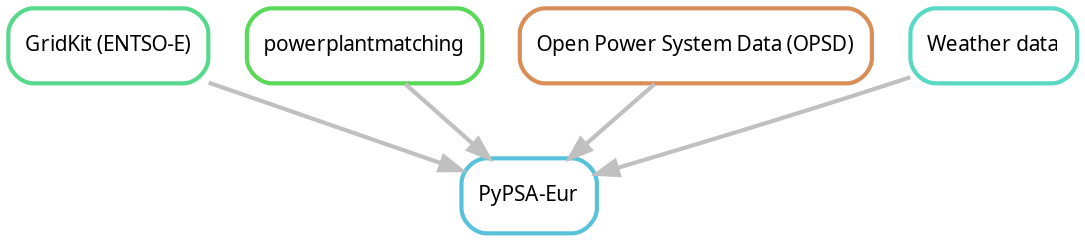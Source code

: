 digraph snakemake_dag {
    graph[bgcolor=white, margin=0];
    node[shape=box, style=rounded, fontname=sans,                 fontsize=10, penwidth=2];
    edge[penwidth=2, color=grey];
        0[label = "PyPSA-Eur", color = "0.53 0.6 0.85", style="rounded"];

        1[label = "GridKit (ENTSO-E)", color = "0.40 0.6 0.85", style="rounded"];
        2[label = "powerplantmatching", color = "0.33 0.6 0.85", style="rounded"];
        3[label = "Open Power System Data (OPSD)", color = "0.07 0.6 0.85", style="rounded"];
        4[label = "Weather data", color = "0.47 0.6 0.85", style="rounded"];

//        6[label = "Database", color = "0.00 0.6 0.85", style="rounded"];
//        7[label = "PSS/E", color = "0.13 0.6 0.85", style="rounded"];
//        8[label = "", color = "0.60 0.6 0.85", style="rounded"];
//        9[label = "", color = "0.20 0.6 0.85", style="rounded"];

        1->0;
        2->0;
        3->0;
        4->0;

}
